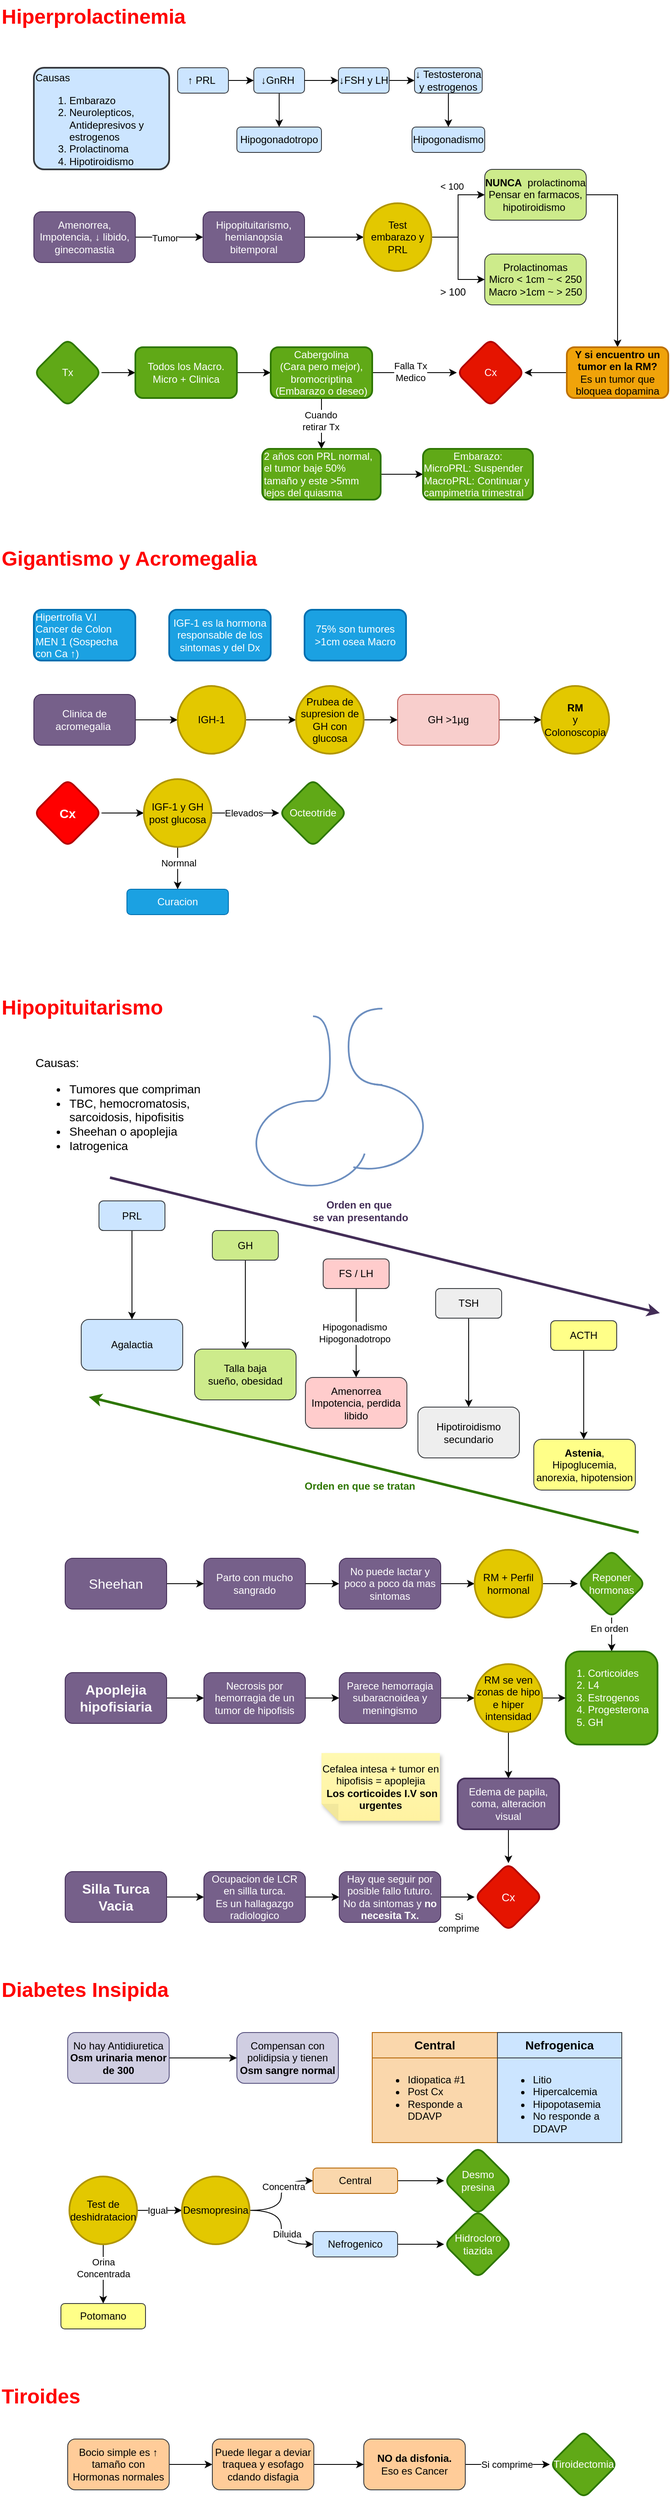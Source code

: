 <mxfile version="21.6.6" type="github">
  <diagram name="Page-1" id="bMWYh2EHfCeD_MVpmSU7">
    <mxGraphModel dx="661" dy="754" grid="1" gridSize="10" guides="1" tooltips="1" connect="1" arrows="1" fold="1" page="1" pageScale="1" pageWidth="850" pageHeight="1100" math="0" shadow="0">
      <root>
        <mxCell id="0" />
        <mxCell id="1" parent="0" />
        <mxCell id="ZT0bNW4Sw8YkX2uZJB2J-1" value="Hiperprolactinemia" style="text;strokeColor=none;fillColor=none;html=1;fontSize=24;fontStyle=1;verticalAlign=middle;align=left;fontColor=#FF0000;" parent="1" vertex="1">
          <mxGeometry x="40" y="40" width="180" height="40" as="geometry" />
        </mxCell>
        <mxCell id="ZT0bNW4Sw8YkX2uZJB2J-2" value="&lt;br&gt;Causas&lt;br&gt;&lt;ol style=&quot;line-height: 120%;&quot;&gt;&lt;li&gt;Embarazo&lt;/li&gt;&lt;li&gt;Neurolepticos, Antidepresivos y estrogenos&lt;/li&gt;&lt;li&gt;Prolactinoma&lt;/li&gt;&lt;li&gt;Hipotiroidismo&lt;/li&gt;&lt;/ol&gt;" style="rounded=1;whiteSpace=wrap;html=1;arcSize=10;align=left;verticalAlign=middle;fillColor=#cce5ff;strokeColor=#36393d;strokeWidth=2;" parent="1" vertex="1">
          <mxGeometry x="80" y="120" width="160" height="120" as="geometry" />
        </mxCell>
        <mxCell id="ZT0bNW4Sw8YkX2uZJB2J-5" value="" style="edgeStyle=orthogonalEdgeStyle;rounded=0;orthogonalLoop=1;jettySize=auto;html=1;" parent="1" source="ZT0bNW4Sw8YkX2uZJB2J-3" target="ZT0bNW4Sw8YkX2uZJB2J-4" edge="1">
          <mxGeometry relative="1" as="geometry" />
        </mxCell>
        <mxCell id="ZT0bNW4Sw8YkX2uZJB2J-3" value="↑ PRL&amp;nbsp;" style="rounded=1;whiteSpace=wrap;html=1;fillColor=#cce5ff;strokeColor=#36393d;" parent="1" vertex="1">
          <mxGeometry x="250" y="120" width="60" height="30" as="geometry" />
        </mxCell>
        <mxCell id="ZT0bNW4Sw8YkX2uZJB2J-7" value="" style="edgeStyle=orthogonalEdgeStyle;rounded=0;orthogonalLoop=1;jettySize=auto;html=1;" parent="1" source="ZT0bNW4Sw8YkX2uZJB2J-15" target="ZT0bNW4Sw8YkX2uZJB2J-6" edge="1">
          <mxGeometry relative="1" as="geometry" />
        </mxCell>
        <mxCell id="ZT0bNW4Sw8YkX2uZJB2J-13" value="" style="edgeStyle=orthogonalEdgeStyle;rounded=0;orthogonalLoop=1;jettySize=auto;html=1;" parent="1" source="ZT0bNW4Sw8YkX2uZJB2J-4" target="ZT0bNW4Sw8YkX2uZJB2J-11" edge="1">
          <mxGeometry relative="1" as="geometry" />
        </mxCell>
        <mxCell id="ZT0bNW4Sw8YkX2uZJB2J-4" value="↓GnRH&amp;nbsp;" style="rounded=1;whiteSpace=wrap;html=1;fillColor=#cce5ff;strokeColor=#36393d;" parent="1" vertex="1">
          <mxGeometry x="340" y="120" width="60" height="30" as="geometry" />
        </mxCell>
        <mxCell id="ZT0bNW4Sw8YkX2uZJB2J-9" value="" style="edgeStyle=orthogonalEdgeStyle;rounded=0;orthogonalLoop=1;jettySize=auto;html=1;" parent="1" source="ZT0bNW4Sw8YkX2uZJB2J-6" target="ZT0bNW4Sw8YkX2uZJB2J-8" edge="1">
          <mxGeometry relative="1" as="geometry" />
        </mxCell>
        <mxCell id="ZT0bNW4Sw8YkX2uZJB2J-6" value="↓ Testosterona y estrogenos" style="rounded=1;whiteSpace=wrap;html=1;fillColor=#cce5ff;strokeColor=#36393d;" parent="1" vertex="1">
          <mxGeometry x="530" y="120" width="80" height="30" as="geometry" />
        </mxCell>
        <mxCell id="ZT0bNW4Sw8YkX2uZJB2J-8" value="Hipogonadismo" style="rounded=1;whiteSpace=wrap;html=1;fillColor=#cce5ff;strokeColor=#36393d;" parent="1" vertex="1">
          <mxGeometry x="527" y="190" width="86" height="30" as="geometry" />
        </mxCell>
        <mxCell id="ZT0bNW4Sw8YkX2uZJB2J-11" value="Hipogonadotropo" style="rounded=1;whiteSpace=wrap;html=1;fillColor=#cce5ff;strokeColor=#36393d;" parent="1" vertex="1">
          <mxGeometry x="320" y="190" width="100" height="30" as="geometry" />
        </mxCell>
        <mxCell id="ZT0bNW4Sw8YkX2uZJB2J-14" value="" style="edgeStyle=orthogonalEdgeStyle;rounded=0;orthogonalLoop=1;jettySize=auto;html=1;" parent="1" source="ZT0bNW4Sw8YkX2uZJB2J-4" target="ZT0bNW4Sw8YkX2uZJB2J-15" edge="1">
          <mxGeometry relative="1" as="geometry">
            <mxPoint x="400" y="135" as="sourcePoint" />
            <mxPoint x="523" y="135" as="targetPoint" />
          </mxGeometry>
        </mxCell>
        <mxCell id="ZT0bNW4Sw8YkX2uZJB2J-15" value="↓FSH y LH" style="rounded=1;whiteSpace=wrap;html=1;fillColor=#cce5ff;strokeColor=#36393d;" parent="1" vertex="1">
          <mxGeometry x="440" y="120" width="60" height="30" as="geometry" />
        </mxCell>
        <mxCell id="ZT0bNW4Sw8YkX2uZJB2J-22" value="" style="edgeStyle=orthogonalEdgeStyle;rounded=0;orthogonalLoop=1;jettySize=auto;html=1;" parent="1" source="ZT0bNW4Sw8YkX2uZJB2J-20" target="ZT0bNW4Sw8YkX2uZJB2J-21" edge="1">
          <mxGeometry relative="1" as="geometry" />
        </mxCell>
        <mxCell id="ZT0bNW4Sw8YkX2uZJB2J-23" value="Tumor" style="edgeLabel;html=1;align=center;verticalAlign=middle;resizable=0;points=[];" parent="ZT0bNW4Sw8YkX2uZJB2J-22" vertex="1" connectable="0">
          <mxGeometry x="-0.125" y="-1" relative="1" as="geometry">
            <mxPoint as="offset" />
          </mxGeometry>
        </mxCell>
        <mxCell id="ZT0bNW4Sw8YkX2uZJB2J-20" value="Amenorrea, Impotencia, ↓ libido, ginecomastia" style="rounded=1;whiteSpace=wrap;html=1;fillColor=#76608a;fontColor=#ffffff;strokeColor=#432D57;" parent="1" vertex="1">
          <mxGeometry x="80" y="290" width="120" height="60" as="geometry" />
        </mxCell>
        <mxCell id="ZT0bNW4Sw8YkX2uZJB2J-25" value="" style="edgeStyle=orthogonalEdgeStyle;rounded=0;orthogonalLoop=1;jettySize=auto;html=1;" parent="1" source="ZT0bNW4Sw8YkX2uZJB2J-21" target="ZT0bNW4Sw8YkX2uZJB2J-24" edge="1">
          <mxGeometry relative="1" as="geometry" />
        </mxCell>
        <mxCell id="ZT0bNW4Sw8YkX2uZJB2J-21" value="Hipopituitarismo, hemianopsia bitemporal" style="whiteSpace=wrap;html=1;rounded=1;fillColor=#76608a;fontColor=#ffffff;strokeColor=#432D57;" parent="1" vertex="1">
          <mxGeometry x="280" y="290" width="120" height="60" as="geometry" />
        </mxCell>
        <mxCell id="ZT0bNW4Sw8YkX2uZJB2J-27" value="" style="edgeStyle=orthogonalEdgeStyle;rounded=0;orthogonalLoop=1;jettySize=auto;html=1;" parent="1" source="ZT0bNW4Sw8YkX2uZJB2J-24" target="ZT0bNW4Sw8YkX2uZJB2J-26" edge="1">
          <mxGeometry relative="1" as="geometry" />
        </mxCell>
        <mxCell id="ZT0bNW4Sw8YkX2uZJB2J-30" value="&amp;lt; 100" style="edgeLabel;html=1;align=center;verticalAlign=middle;resizable=0;points=[];" parent="ZT0bNW4Sw8YkX2uZJB2J-27" vertex="1" connectable="0">
          <mxGeometry x="0.442" y="10" relative="1" as="geometry">
            <mxPoint x="-8" as="offset" />
          </mxGeometry>
        </mxCell>
        <mxCell id="ZT0bNW4Sw8YkX2uZJB2J-29" value="" style="edgeStyle=orthogonalEdgeStyle;rounded=0;orthogonalLoop=1;jettySize=auto;html=1;" parent="1" source="ZT0bNW4Sw8YkX2uZJB2J-24" target="ZT0bNW4Sw8YkX2uZJB2J-28" edge="1">
          <mxGeometry relative="1" as="geometry" />
        </mxCell>
        <mxCell id="ZT0bNW4Sw8YkX2uZJB2J-24" value="Test embarazo y PRL" style="ellipse;whiteSpace=wrap;html=1;rounded=1;fillColor=#e3c800;fontColor=#000000;strokeColor=#B09500;strokeWidth=2;" parent="1" vertex="1">
          <mxGeometry x="470" y="280" width="80" height="80" as="geometry" />
        </mxCell>
        <mxCell id="bzbSga2sPSERFjx-gCcn-8" value="" style="edgeStyle=orthogonalEdgeStyle;rounded=0;orthogonalLoop=1;jettySize=auto;html=1;" parent="1" source="ZT0bNW4Sw8YkX2uZJB2J-26" target="bzbSga2sPSERFjx-gCcn-7" edge="1">
          <mxGeometry relative="1" as="geometry">
            <Array as="points">
              <mxPoint x="770" y="270" />
            </Array>
          </mxGeometry>
        </mxCell>
        <mxCell id="ZT0bNW4Sw8YkX2uZJB2J-26" value="&lt;b&gt;NUNCA&amp;nbsp; &lt;/b&gt;prolactinoma&lt;br&gt;Pensar en farmacos, hipotiroidismo&amp;nbsp;" style="whiteSpace=wrap;html=1;rounded=1;fillColor=#cdeb8b;strokeColor=#36393d;spacing=1;" parent="1" vertex="1">
          <mxGeometry x="613" y="240" width="120" height="60" as="geometry" />
        </mxCell>
        <mxCell id="ZT0bNW4Sw8YkX2uZJB2J-28" value="Prolactinomas&lt;br&gt;Micro &amp;lt; 1cm ~ &amp;lt; 250&lt;br&gt;Macro &amp;gt;1cm ~ &amp;gt; 250" style="whiteSpace=wrap;html=1;rounded=1;fillColor=#cdeb8b;strokeColor=#36393d;" parent="1" vertex="1">
          <mxGeometry x="613" y="340" width="120" height="60" as="geometry" />
        </mxCell>
        <mxCell id="ZT0bNW4Sw8YkX2uZJB2J-31" value="&amp;gt; 100" style="text;html=1;align=center;verticalAlign=middle;resizable=0;points=[];autosize=1;strokeColor=none;fillColor=none;" parent="1" vertex="1">
          <mxGeometry x="550" y="370" width="50" height="30" as="geometry" />
        </mxCell>
        <mxCell id="ZT0bNW4Sw8YkX2uZJB2J-35" value="" style="edgeStyle=orthogonalEdgeStyle;rounded=0;orthogonalLoop=1;jettySize=auto;html=1;" parent="1" source="ZT0bNW4Sw8YkX2uZJB2J-32" target="ZT0bNW4Sw8YkX2uZJB2J-34" edge="1">
          <mxGeometry relative="1" as="geometry" />
        </mxCell>
        <mxCell id="ZT0bNW4Sw8YkX2uZJB2J-32" value="Tx" style="rhombus;whiteSpace=wrap;html=1;rounded=1;direction=south;fillColor=#60a917;fontColor=#ffffff;strokeColor=#2D7600;strokeWidth=2;" parent="1" vertex="1">
          <mxGeometry x="80" y="440" width="80" height="80" as="geometry" />
        </mxCell>
        <mxCell id="ZT0bNW4Sw8YkX2uZJB2J-37" value="" style="edgeStyle=orthogonalEdgeStyle;rounded=0;orthogonalLoop=1;jettySize=auto;html=1;" parent="1" source="ZT0bNW4Sw8YkX2uZJB2J-34" target="ZT0bNW4Sw8YkX2uZJB2J-36" edge="1">
          <mxGeometry relative="1" as="geometry" />
        </mxCell>
        <mxCell id="ZT0bNW4Sw8YkX2uZJB2J-34" value="Todos los Macro.&lt;br&gt;Micro + Clinica" style="whiteSpace=wrap;html=1;rounded=1;fillColor=#60a917;fontColor=#ffffff;strokeColor=#2D7600;strokeWidth=2;" parent="1" vertex="1">
          <mxGeometry x="200" y="450" width="120" height="60" as="geometry" />
        </mxCell>
        <mxCell id="ZT0bNW4Sw8YkX2uZJB2J-39" value="" style="edgeStyle=orthogonalEdgeStyle;rounded=0;orthogonalLoop=1;jettySize=auto;html=1;" parent="1" source="ZT0bNW4Sw8YkX2uZJB2J-36" target="ZT0bNW4Sw8YkX2uZJB2J-38" edge="1">
          <mxGeometry relative="1" as="geometry" />
        </mxCell>
        <mxCell id="ZT0bNW4Sw8YkX2uZJB2J-40" value="Falla Tx&lt;br&gt;Medico" style="edgeLabel;html=1;align=center;verticalAlign=middle;resizable=0;points=[];" parent="ZT0bNW4Sw8YkX2uZJB2J-39" vertex="1" connectable="0">
          <mxGeometry x="-0.1" y="1" relative="1" as="geometry">
            <mxPoint as="offset" />
          </mxGeometry>
        </mxCell>
        <mxCell id="bzbSga2sPSERFjx-gCcn-2" value="" style="edgeStyle=orthogonalEdgeStyle;rounded=0;orthogonalLoop=1;jettySize=auto;html=1;" parent="1" source="ZT0bNW4Sw8YkX2uZJB2J-36" target="bzbSga2sPSERFjx-gCcn-1" edge="1">
          <mxGeometry relative="1" as="geometry" />
        </mxCell>
        <mxCell id="bzbSga2sPSERFjx-gCcn-3" value="Cuando &lt;br&gt;retirar Tx" style="edgeLabel;html=1;align=center;verticalAlign=middle;resizable=0;points=[];" parent="bzbSga2sPSERFjx-gCcn-2" vertex="1" connectable="0">
          <mxGeometry x="-0.12" y="-1" relative="1" as="geometry">
            <mxPoint as="offset" />
          </mxGeometry>
        </mxCell>
        <mxCell id="ZT0bNW4Sw8YkX2uZJB2J-36" value="Cabergolina &lt;br&gt;(Cara pero mejor), bromocriptina &lt;br&gt;(Embarazo o deseo)" style="whiteSpace=wrap;html=1;rounded=1;fillColor=#60a917;fontColor=#ffffff;strokeColor=#2D7600;strokeWidth=2;" parent="1" vertex="1">
          <mxGeometry x="360" y="450" width="120" height="60" as="geometry" />
        </mxCell>
        <mxCell id="ZT0bNW4Sw8YkX2uZJB2J-38" value="Cx" style="rhombus;whiteSpace=wrap;html=1;rounded=1;fillColor=#e51400;fontColor=#ffffff;strokeColor=#B20000;strokeWidth=2;" parent="1" vertex="1">
          <mxGeometry x="580" y="440" width="80" height="80" as="geometry" />
        </mxCell>
        <mxCell id="bzbSga2sPSERFjx-gCcn-6" value="" style="edgeStyle=orthogonalEdgeStyle;rounded=0;orthogonalLoop=1;jettySize=auto;html=1;" parent="1" source="bzbSga2sPSERFjx-gCcn-1" target="bzbSga2sPSERFjx-gCcn-4" edge="1">
          <mxGeometry relative="1" as="geometry" />
        </mxCell>
        <mxCell id="bzbSga2sPSERFjx-gCcn-1" value="2 años con PRL normal, el tumor baje 50% tamaño y este &amp;gt;5mm lejos del quiasma" style="whiteSpace=wrap;html=1;rounded=1;fillColor=#60a917;fontColor=#ffffff;strokeColor=#2D7600;strokeWidth=2;align=left;" parent="1" vertex="1">
          <mxGeometry x="350" y="570" width="140" height="60" as="geometry" />
        </mxCell>
        <mxCell id="bzbSga2sPSERFjx-gCcn-4" value="Embarazo:&lt;br&gt;&lt;div style=&quot;text-align: left;&quot;&gt;&lt;span style=&quot;background-color: initial;&quot;&gt;MicroPRL: Suspender&lt;/span&gt;&lt;/div&gt;&lt;div style=&quot;text-align: left;&quot;&gt;&lt;span style=&quot;background-color: initial;&quot;&gt;MacroPRL: Continuar y campimetria trimestral&lt;/span&gt;&lt;/div&gt;" style="whiteSpace=wrap;html=1;fillColor=#60a917;strokeColor=#2D7600;fontColor=#ffffff;rounded=1;strokeWidth=2;" parent="1" vertex="1">
          <mxGeometry x="540" y="570" width="130" height="60" as="geometry" />
        </mxCell>
        <mxCell id="bzbSga2sPSERFjx-gCcn-9" value="" style="edgeStyle=orthogonalEdgeStyle;rounded=0;orthogonalLoop=1;jettySize=auto;html=1;" parent="1" source="bzbSga2sPSERFjx-gCcn-7" target="ZT0bNW4Sw8YkX2uZJB2J-38" edge="1">
          <mxGeometry relative="1" as="geometry" />
        </mxCell>
        <mxCell id="bzbSga2sPSERFjx-gCcn-7" value="&lt;b&gt;Y si encuentro un tumor en la RM?&lt;/b&gt;&lt;br&gt;Es un tumor que bloquea dopamina" style="whiteSpace=wrap;html=1;fillColor=#f0a30a;strokeColor=#BD7000;rounded=1;fontColor=#000000;strokeWidth=2;" parent="1" vertex="1">
          <mxGeometry x="710" y="450" width="120" height="60" as="geometry" />
        </mxCell>
        <mxCell id="bzbSga2sPSERFjx-gCcn-10" value="Gigantismo y Acromegalia" style="text;strokeColor=none;fillColor=none;html=1;fontSize=24;fontStyle=1;verticalAlign=middle;align=left;fontColor=#FF0000;" parent="1" vertex="1">
          <mxGeometry x="40" y="680" width="180" height="40" as="geometry" />
        </mxCell>
        <mxCell id="bzbSga2sPSERFjx-gCcn-12" value="Hipertrofia V.I&lt;br&gt;Cancer de Colon&lt;br&gt;MEN 1 (Sospecha con Ca ↑)" style="rounded=1;whiteSpace=wrap;html=1;align=left;fillColor=#1ba1e2;fontColor=#ffffff;strokeColor=#006EAF;strokeWidth=2;" parent="1" vertex="1">
          <mxGeometry x="80" y="760" width="120" height="60" as="geometry" />
        </mxCell>
        <mxCell id="bzbSga2sPSERFjx-gCcn-13" value="IGF-1 es la hormona responsable de los sintomas y del Dx" style="rounded=1;whiteSpace=wrap;html=1;fillColor=#1ba1e2;fontColor=#ffffff;strokeColor=#006EAF;strokeWidth=2;" parent="1" vertex="1">
          <mxGeometry x="240" y="760" width="120" height="60" as="geometry" />
        </mxCell>
        <mxCell id="bzbSga2sPSERFjx-gCcn-16" value="" style="edgeStyle=orthogonalEdgeStyle;rounded=0;orthogonalLoop=1;jettySize=auto;html=1;" parent="1" source="bzbSga2sPSERFjx-gCcn-14" target="bzbSga2sPSERFjx-gCcn-15" edge="1">
          <mxGeometry relative="1" as="geometry" />
        </mxCell>
        <mxCell id="bzbSga2sPSERFjx-gCcn-14" value="Clinica de acromegalia&amp;nbsp;" style="rounded=1;whiteSpace=wrap;html=1;fillColor=#76608a;fontColor=#ffffff;strokeColor=#432D57;" parent="1" vertex="1">
          <mxGeometry x="80" y="860" width="120" height="60" as="geometry" />
        </mxCell>
        <mxCell id="bzbSga2sPSERFjx-gCcn-20" value="" style="edgeStyle=orthogonalEdgeStyle;rounded=0;orthogonalLoop=1;jettySize=auto;html=1;" parent="1" source="bzbSga2sPSERFjx-gCcn-15" target="bzbSga2sPSERFjx-gCcn-19" edge="1">
          <mxGeometry relative="1" as="geometry" />
        </mxCell>
        <mxCell id="bzbSga2sPSERFjx-gCcn-15" value="IGH-1" style="ellipse;whiteSpace=wrap;html=1;rounded=1;fillColor=#e3c800;fontColor=#000000;strokeColor=#B09500;strokeWidth=2;" parent="1" vertex="1">
          <mxGeometry x="250" y="850" width="80" height="80" as="geometry" />
        </mxCell>
        <mxCell id="bzbSga2sPSERFjx-gCcn-22" value="" style="edgeStyle=orthogonalEdgeStyle;rounded=0;orthogonalLoop=1;jettySize=auto;html=1;" parent="1" source="bzbSga2sPSERFjx-gCcn-19" target="bzbSga2sPSERFjx-gCcn-21" edge="1">
          <mxGeometry relative="1" as="geometry" />
        </mxCell>
        <mxCell id="bzbSga2sPSERFjx-gCcn-19" value="Prubea de supresion de GH con glucosa" style="ellipse;whiteSpace=wrap;html=1;rounded=1;fillColor=#e3c800;fontColor=#000000;strokeColor=#B09500;strokeWidth=2;" parent="1" vertex="1">
          <mxGeometry x="390" y="850" width="80" height="80" as="geometry" />
        </mxCell>
        <mxCell id="bzbSga2sPSERFjx-gCcn-24" value="" style="edgeStyle=orthogonalEdgeStyle;rounded=0;orthogonalLoop=1;jettySize=auto;html=1;" parent="1" source="bzbSga2sPSERFjx-gCcn-21" target="bzbSga2sPSERFjx-gCcn-23" edge="1">
          <mxGeometry relative="1" as="geometry" />
        </mxCell>
        <mxCell id="bzbSga2sPSERFjx-gCcn-21" value="GH &amp;gt;1µg" style="whiteSpace=wrap;html=1;rounded=1;fillColor=#f8cecc;strokeColor=#b85450;" parent="1" vertex="1">
          <mxGeometry x="510" y="860" width="120" height="60" as="geometry" />
        </mxCell>
        <mxCell id="bzbSga2sPSERFjx-gCcn-23" value="&lt;b&gt;RM&lt;br&gt;&lt;/b&gt;y Colonoscopia" style="ellipse;whiteSpace=wrap;html=1;rounded=1;fillColor=#e3c800;fontColor=#000000;strokeColor=#B09500;strokeWidth=2;" parent="1" vertex="1">
          <mxGeometry x="680" y="850" width="80" height="80" as="geometry" />
        </mxCell>
        <mxCell id="bzbSga2sPSERFjx-gCcn-25" value="75% son tumores &amp;gt;1cm osea Macro" style="rounded=1;whiteSpace=wrap;html=1;fillColor=#1ba1e2;fontColor=#ffffff;strokeColor=#006EAF;strokeWidth=2;" parent="1" vertex="1">
          <mxGeometry x="400" y="760" width="120" height="60" as="geometry" />
        </mxCell>
        <mxCell id="bzbSga2sPSERFjx-gCcn-32" value="" style="edgeStyle=orthogonalEdgeStyle;rounded=0;orthogonalLoop=1;jettySize=auto;html=1;" parent="1" source="bzbSga2sPSERFjx-gCcn-26" target="bzbSga2sPSERFjx-gCcn-30" edge="1">
          <mxGeometry relative="1" as="geometry" />
        </mxCell>
        <mxCell id="bzbSga2sPSERFjx-gCcn-26" value="Cx" style="rhombus;whiteSpace=wrap;html=1;rounded=1;fillColor=#FF0000;fontColor=#ffffff;strokeColor=#B20000;strokeWidth=2;fontStyle=1;fontSize=15;" parent="1" vertex="1">
          <mxGeometry x="80" y="960" width="80" height="80" as="geometry" />
        </mxCell>
        <mxCell id="bzbSga2sPSERFjx-gCcn-34" value="" style="edgeStyle=orthogonalEdgeStyle;rounded=0;orthogonalLoop=1;jettySize=auto;html=1;" parent="1" source="bzbSga2sPSERFjx-gCcn-30" target="bzbSga2sPSERFjx-gCcn-33" edge="1">
          <mxGeometry relative="1" as="geometry" />
        </mxCell>
        <mxCell id="bzbSga2sPSERFjx-gCcn-35" value="Normnal" style="edgeLabel;html=1;align=center;verticalAlign=middle;resizable=0;points=[];" parent="bzbSga2sPSERFjx-gCcn-34" vertex="1" connectable="0">
          <mxGeometry x="-0.251" y="1" relative="1" as="geometry">
            <mxPoint as="offset" />
          </mxGeometry>
        </mxCell>
        <mxCell id="bzbSga2sPSERFjx-gCcn-37" value="" style="edgeStyle=orthogonalEdgeStyle;rounded=0;orthogonalLoop=1;jettySize=auto;html=1;" parent="1" source="bzbSga2sPSERFjx-gCcn-30" target="bzbSga2sPSERFjx-gCcn-36" edge="1">
          <mxGeometry relative="1" as="geometry" />
        </mxCell>
        <mxCell id="bzbSga2sPSERFjx-gCcn-39" value="Elevados" style="edgeLabel;html=1;align=center;verticalAlign=middle;resizable=0;points=[];" parent="bzbSga2sPSERFjx-gCcn-37" vertex="1" connectable="0">
          <mxGeometry x="-0.046" relative="1" as="geometry">
            <mxPoint as="offset" />
          </mxGeometry>
        </mxCell>
        <mxCell id="bzbSga2sPSERFjx-gCcn-30" value="IGF-1 y GH post glucosa" style="ellipse;whiteSpace=wrap;html=1;rounded=1;fillColor=#e3c800;fontColor=#000000;strokeColor=#B09500;strokeWidth=2;" parent="1" vertex="1">
          <mxGeometry x="210" y="960" width="80" height="80" as="geometry" />
        </mxCell>
        <mxCell id="bzbSga2sPSERFjx-gCcn-33" value="Curacion" style="whiteSpace=wrap;html=1;rounded=1;fillColor=#1ba1e2;fontColor=#ffffff;strokeColor=#006EAF;" parent="1" vertex="1">
          <mxGeometry x="190" y="1090" width="120" height="30" as="geometry" />
        </mxCell>
        <mxCell id="bzbSga2sPSERFjx-gCcn-36" value="Octeotride" style="rhombus;whiteSpace=wrap;html=1;rounded=1;fillColor=#60a917;fontColor=#ffffff;strokeColor=#2D7600;strokeWidth=2;" parent="1" vertex="1">
          <mxGeometry x="370" y="960" width="80" height="80" as="geometry" />
        </mxCell>
        <mxCell id="bzbSga2sPSERFjx-gCcn-40" value="Hipopituitarismo" style="text;strokeColor=none;fillColor=none;html=1;fontSize=24;fontStyle=1;verticalAlign=middle;align=left;fontColor=#FF0000;" parent="1" vertex="1">
          <mxGeometry x="40" y="1210" width="180" height="40" as="geometry" />
        </mxCell>
        <mxCell id="bzbSga2sPSERFjx-gCcn-42" value="Causas:&lt;br style=&quot;font-size: 14px;&quot;&gt;&lt;ul style=&quot;font-size: 14px;&quot;&gt;&lt;li style=&quot;font-size: 14px;&quot;&gt;Tumores que compriman&lt;/li&gt;&lt;li style=&quot;font-size: 14px;&quot;&gt;TBC, hemocromatosis, sarcoidosis, hipofisitis&lt;/li&gt;&lt;li style=&quot;font-size: 14px;&quot;&gt;Sheehan o apoplejia&lt;/li&gt;&lt;li style=&quot;font-size: 14px;&quot;&gt;Iatrogenica&lt;/li&gt;&lt;/ul&gt;" style="rounded=0;whiteSpace=wrap;html=1;align=left;verticalAlign=top;strokeColor=none;fontSize=14;" parent="1" vertex="1">
          <mxGeometry x="80" y="1280" width="200" height="120" as="geometry" />
        </mxCell>
        <mxCell id="bzbSga2sPSERFjx-gCcn-44" value="" style="verticalLabelPosition=bottom;verticalAlign=top;html=1;shape=mxgraph.basic.arc;startAngle=0.539;endAngle=0.257;direction=north;strokeWidth=2;fillColor=#dae8fc;strokeColor=#6c8ebf;perimeterSpacing=0;" parent="1" vertex="1">
          <mxGeometry x="343" y="1340" width="130" height="100" as="geometry" />
        </mxCell>
        <mxCell id="bzbSga2sPSERFjx-gCcn-45" value="" style="verticalLabelPosition=bottom;verticalAlign=top;html=1;shape=mxgraph.basic.arc;startAngle=0.267;endAngle=0.793;direction=north;strokeWidth=2;fillColor=#dae8fc;strokeColor=#6c8ebf;" parent="1" vertex="1">
          <mxGeometry x="410" y="1320" width="130" height="100" as="geometry" />
        </mxCell>
        <mxCell id="bzbSga2sPSERFjx-gCcn-46" value="" style="shape=requiredInterface;html=1;verticalLabelPosition=bottom;sketch=0;strokeWidth=2;fillColor=#dae8fc;strokeColor=#6c8ebf;" parent="1" vertex="1">
          <mxGeometry x="410" y="1240" width="20" height="100" as="geometry" />
        </mxCell>
        <mxCell id="bzbSga2sPSERFjx-gCcn-47" value="" style="shape=requiredInterface;html=1;verticalLabelPosition=bottom;sketch=0;direction=west;strokeWidth=2;fillColor=#dae8fc;strokeColor=#6c8ebf;" parent="1" vertex="1">
          <mxGeometry x="452" y="1231" width="40" height="90" as="geometry" />
        </mxCell>
        <mxCell id="bzbSga2sPSERFjx-gCcn-50" value="" style="edgeStyle=orthogonalEdgeStyle;rounded=0;orthogonalLoop=1;jettySize=auto;html=1;" parent="1" source="bzbSga2sPSERFjx-gCcn-48" target="bzbSga2sPSERFjx-gCcn-49" edge="1">
          <mxGeometry relative="1" as="geometry" />
        </mxCell>
        <mxCell id="bzbSga2sPSERFjx-gCcn-48" value="PRL" style="rounded=1;whiteSpace=wrap;html=1;fillColor=#cce5ff;strokeColor=#36393d;" parent="1" vertex="1">
          <mxGeometry x="157" y="1458" width="78" height="35" as="geometry" />
        </mxCell>
        <mxCell id="bzbSga2sPSERFjx-gCcn-49" value="Agalactia" style="whiteSpace=wrap;html=1;rounded=1;fillColor=#cce5ff;strokeColor=#36393d;" parent="1" vertex="1">
          <mxGeometry x="136" y="1598" width="120" height="60" as="geometry" />
        </mxCell>
        <mxCell id="bzbSga2sPSERFjx-gCcn-53" value="" style="edgeStyle=orthogonalEdgeStyle;rounded=0;orthogonalLoop=1;jettySize=auto;html=1;" parent="1" source="bzbSga2sPSERFjx-gCcn-51" target="bzbSga2sPSERFjx-gCcn-52" edge="1">
          <mxGeometry relative="1" as="geometry" />
        </mxCell>
        <mxCell id="bzbSga2sPSERFjx-gCcn-51" value="GH" style="rounded=1;whiteSpace=wrap;html=1;fillColor=#cdeb8b;strokeColor=#36393d;" parent="1" vertex="1">
          <mxGeometry x="291" y="1493" width="78" height="35" as="geometry" />
        </mxCell>
        <mxCell id="bzbSga2sPSERFjx-gCcn-52" value="Talla baja&lt;br&gt;sueño, obesidad" style="whiteSpace=wrap;html=1;rounded=1;fillColor=#cdeb8b;strokeColor=#36393d;" parent="1" vertex="1">
          <mxGeometry x="270" y="1633" width="120" height="60" as="geometry" />
        </mxCell>
        <mxCell id="bzbSga2sPSERFjx-gCcn-56" value="" style="edgeStyle=orthogonalEdgeStyle;rounded=0;orthogonalLoop=1;jettySize=auto;html=1;" parent="1" source="bzbSga2sPSERFjx-gCcn-54" target="bzbSga2sPSERFjx-gCcn-55" edge="1">
          <mxGeometry relative="1" as="geometry" />
        </mxCell>
        <mxCell id="bzbSga2sPSERFjx-gCcn-58" value="Hipogonadismo&lt;br&gt;Hipogonadotropo" style="edgeLabel;html=1;align=center;verticalAlign=middle;resizable=0;points=[];" parent="bzbSga2sPSERFjx-gCcn-56" vertex="1" connectable="0">
          <mxGeometry x="0.016" y="-2" relative="1" as="geometry">
            <mxPoint y="-1" as="offset" />
          </mxGeometry>
        </mxCell>
        <mxCell id="bzbSga2sPSERFjx-gCcn-54" value="FS / LH" style="rounded=1;whiteSpace=wrap;html=1;fillColor=#ffcccc;strokeColor=#36393d;" parent="1" vertex="1">
          <mxGeometry x="422" y="1526.5" width="78" height="35" as="geometry" />
        </mxCell>
        <mxCell id="bzbSga2sPSERFjx-gCcn-55" value="Amenorrea&lt;br&gt;Impotencia, perdida libido" style="whiteSpace=wrap;html=1;rounded=1;fillColor=#ffcccc;strokeColor=#36393d;" parent="1" vertex="1">
          <mxGeometry x="401" y="1666.5" width="120" height="60" as="geometry" />
        </mxCell>
        <mxCell id="bzbSga2sPSERFjx-gCcn-60" value="" style="edgeStyle=orthogonalEdgeStyle;rounded=0;orthogonalLoop=1;jettySize=auto;html=1;" parent="1" source="bzbSga2sPSERFjx-gCcn-57" target="bzbSga2sPSERFjx-gCcn-59" edge="1">
          <mxGeometry relative="1" as="geometry" />
        </mxCell>
        <mxCell id="bzbSga2sPSERFjx-gCcn-57" value="TSH" style="rounded=1;whiteSpace=wrap;html=1;fillColor=#eeeeee;strokeColor=#36393d;" parent="1" vertex="1">
          <mxGeometry x="555" y="1561.5" width="78" height="35" as="geometry" />
        </mxCell>
        <mxCell id="bzbSga2sPSERFjx-gCcn-59" value="Hipotiroidismo secundario" style="whiteSpace=wrap;html=1;rounded=1;fillColor=#eeeeee;strokeColor=#36393d;" parent="1" vertex="1">
          <mxGeometry x="534" y="1701.5" width="120" height="60" as="geometry" />
        </mxCell>
        <mxCell id="bzbSga2sPSERFjx-gCcn-63" value="" style="edgeStyle=orthogonalEdgeStyle;rounded=0;orthogonalLoop=1;jettySize=auto;html=1;" parent="1" source="bzbSga2sPSERFjx-gCcn-61" edge="1">
          <mxGeometry relative="1" as="geometry">
            <mxPoint x="730" y="1739.5" as="targetPoint" />
          </mxGeometry>
        </mxCell>
        <mxCell id="bzbSga2sPSERFjx-gCcn-61" value="ACTH" style="rounded=1;whiteSpace=wrap;html=1;fillColor=#ffff88;strokeColor=#36393d;" parent="1" vertex="1">
          <mxGeometry x="691" y="1599.5" width="78" height="35" as="geometry" />
        </mxCell>
        <mxCell id="bzbSga2sPSERFjx-gCcn-62" value="&lt;b&gt;Astenia&lt;/b&gt;, Hipoglucemia, anorexia, hipotension" style="whiteSpace=wrap;html=1;rounded=1;fillColor=#ffff88;strokeColor=#36393d;" parent="1" vertex="1">
          <mxGeometry x="671" y="1739.5" width="120" height="60" as="geometry" />
        </mxCell>
        <mxCell id="bzbSga2sPSERFjx-gCcn-66" value="" style="edgeStyle=orthogonalEdgeStyle;rounded=0;orthogonalLoop=1;jettySize=auto;html=1;" parent="1" source="bzbSga2sPSERFjx-gCcn-64" target="bzbSga2sPSERFjx-gCcn-65" edge="1">
          <mxGeometry relative="1" as="geometry" />
        </mxCell>
        <mxCell id="bzbSga2sPSERFjx-gCcn-64" value="Sheehan" style="rounded=1;whiteSpace=wrap;html=1;fontSize=16;fillColor=#76608a;fontColor=#ffffff;strokeColor=#432D57;" parent="1" vertex="1">
          <mxGeometry x="117" y="1880" width="120" height="60" as="geometry" />
        </mxCell>
        <mxCell id="bzbSga2sPSERFjx-gCcn-68" value="" style="edgeStyle=orthogonalEdgeStyle;rounded=0;orthogonalLoop=1;jettySize=auto;html=1;" parent="1" source="bzbSga2sPSERFjx-gCcn-65" target="bzbSga2sPSERFjx-gCcn-67" edge="1">
          <mxGeometry relative="1" as="geometry" />
        </mxCell>
        <mxCell id="bzbSga2sPSERFjx-gCcn-65" value="Parto con mucho sangrado" style="whiteSpace=wrap;html=1;rounded=1;fillColor=#76608a;fontColor=#ffffff;strokeColor=#432D57;" parent="1" vertex="1">
          <mxGeometry x="281" y="1880" width="120" height="60" as="geometry" />
        </mxCell>
        <mxCell id="bzbSga2sPSERFjx-gCcn-70" value="" style="edgeStyle=orthogonalEdgeStyle;rounded=0;orthogonalLoop=1;jettySize=auto;html=1;" parent="1" source="bzbSga2sPSERFjx-gCcn-67" target="bzbSga2sPSERFjx-gCcn-69" edge="1">
          <mxGeometry relative="1" as="geometry" />
        </mxCell>
        <mxCell id="bzbSga2sPSERFjx-gCcn-67" value="No puede lactar y poco a poco da mas sintomas" style="whiteSpace=wrap;html=1;rounded=1;fillColor=#76608a;fontColor=#ffffff;strokeColor=#432D57;" parent="1" vertex="1">
          <mxGeometry x="441" y="1880" width="120" height="60" as="geometry" />
        </mxCell>
        <mxCell id="bzbSga2sPSERFjx-gCcn-72" value="" style="edgeStyle=orthogonalEdgeStyle;rounded=0;orthogonalLoop=1;jettySize=auto;html=1;" parent="1" source="bzbSga2sPSERFjx-gCcn-69" target="bzbSga2sPSERFjx-gCcn-71" edge="1">
          <mxGeometry relative="1" as="geometry" />
        </mxCell>
        <mxCell id="bzbSga2sPSERFjx-gCcn-69" value="RM + Perfil hormonal" style="ellipse;whiteSpace=wrap;html=1;rounded=1;fillColor=#e3c800;fontColor=#000000;strokeColor=#B09500;strokeWidth=2;" parent="1" vertex="1">
          <mxGeometry x="601" y="1870" width="80" height="80" as="geometry" />
        </mxCell>
        <mxCell id="bzbSga2sPSERFjx-gCcn-74" value="" style="edgeStyle=orthogonalEdgeStyle;rounded=0;orthogonalLoop=1;jettySize=auto;html=1;" parent="1" source="bzbSga2sPSERFjx-gCcn-71" target="bzbSga2sPSERFjx-gCcn-73" edge="1">
          <mxGeometry relative="1" as="geometry" />
        </mxCell>
        <mxCell id="bzbSga2sPSERFjx-gCcn-79" value="En orden" style="edgeLabel;html=1;align=center;verticalAlign=middle;resizable=0;points=[];" parent="bzbSga2sPSERFjx-gCcn-74" vertex="1" connectable="0">
          <mxGeometry x="-0.35" y="-3" relative="1" as="geometry">
            <mxPoint as="offset" />
          </mxGeometry>
        </mxCell>
        <mxCell id="bzbSga2sPSERFjx-gCcn-71" value="Reponer hormonas" style="rhombus;whiteSpace=wrap;html=1;rounded=1;fillColor=#60a917;fontColor=#ffffff;strokeColor=#2D7600;strokeWidth=2;" parent="1" vertex="1">
          <mxGeometry x="723" y="1870" width="80" height="80" as="geometry" />
        </mxCell>
        <mxCell id="bzbSga2sPSERFjx-gCcn-73" value="&lt;div style=&quot;&quot;&gt;&lt;ol&gt;&lt;li&gt;&lt;span style=&quot;background-color: initial;&quot;&gt;Corticoides&amp;nbsp;&lt;/span&gt;&lt;/li&gt;&lt;li&gt;&lt;span style=&quot;background-color: initial;&quot;&gt;L4&lt;/span&gt;&lt;/li&gt;&lt;li&gt;&lt;span style=&quot;background-color: initial;&quot;&gt;Estrogenos&amp;nbsp;&lt;/span&gt;&lt;/li&gt;&lt;li&gt;&lt;span style=&quot;background-color: initial;&quot;&gt;Progesterona&lt;/span&gt;&lt;/li&gt;&lt;li&gt;&lt;span style=&quot;background-color: initial;&quot;&gt;GH&lt;/span&gt;&lt;/li&gt;&lt;/ol&gt;&lt;/div&gt;" style="whiteSpace=wrap;html=1;rounded=1;verticalAlign=top;spacingLeft=-16;align=left;fillColor=#60a917;fontColor=#ffffff;strokeColor=#2D7600;strokeWidth=2;" parent="1" vertex="1">
          <mxGeometry x="708.75" y="1990" width="108.5" height="110" as="geometry" />
        </mxCell>
        <mxCell id="bzbSga2sPSERFjx-gCcn-75" value="" style="endArrow=classic;html=1;rounded=0;strokeWidth=3;fillColor=#76608a;strokeColor=#432D57;" parent="1" edge="1">
          <mxGeometry width="50" height="50" relative="1" as="geometry">
            <mxPoint x="170" y="1430.5" as="sourcePoint" />
            <mxPoint x="820" y="1590.5" as="targetPoint" />
          </mxGeometry>
        </mxCell>
        <mxCell id="bzbSga2sPSERFjx-gCcn-76" value="" style="endArrow=classic;html=1;rounded=0;strokeWidth=3;fillColor=#60a917;strokeColor=#2D7600;" parent="1" edge="1">
          <mxGeometry width="50" height="50" relative="1" as="geometry">
            <mxPoint x="795" y="1849.5" as="sourcePoint" />
            <mxPoint x="145" y="1689.5" as="targetPoint" />
          </mxGeometry>
        </mxCell>
        <mxCell id="bzbSga2sPSERFjx-gCcn-77" value="&lt;font color=&quot;#432d57&quot;&gt;Orden en&amp;nbsp;que&lt;br&gt;&amp;nbsp;se van presentando&lt;/font&gt;" style="text;html=1;align=center;verticalAlign=middle;resizable=0;points=[];autosize=1;strokeColor=none;fillColor=none;fontStyle=1" parent="1" vertex="1">
          <mxGeometry x="394" y="1450" width="140" height="40" as="geometry" />
        </mxCell>
        <mxCell id="bzbSga2sPSERFjx-gCcn-78" value="&lt;font color=&quot;#2d7600&quot;&gt;Orden en que se tratan&lt;/font&gt;" style="text;html=1;align=center;verticalAlign=middle;resizable=0;points=[];autosize=1;strokeColor=none;fillColor=none;fontStyle=1;fontColor=#66CC00;" parent="1" vertex="1">
          <mxGeometry x="390" y="1780" width="150" height="30" as="geometry" />
        </mxCell>
        <mxCell id="bzbSga2sPSERFjx-gCcn-88" value="" style="edgeStyle=orthogonalEdgeStyle;rounded=0;orthogonalLoop=1;jettySize=auto;html=1;" parent="1" source="bzbSga2sPSERFjx-gCcn-80" target="bzbSga2sPSERFjx-gCcn-82" edge="1">
          <mxGeometry relative="1" as="geometry" />
        </mxCell>
        <mxCell id="bzbSga2sPSERFjx-gCcn-80" value="Apoplejia hipofisiaria" style="rounded=1;whiteSpace=wrap;html=1;fontSize=16;fillColor=#76608a;fontColor=#ffffff;strokeColor=#432D57;fontStyle=1" parent="1" vertex="1">
          <mxGeometry x="117" y="2015" width="120" height="60" as="geometry" />
        </mxCell>
        <mxCell id="bzbSga2sPSERFjx-gCcn-89" value="" style="edgeStyle=orthogonalEdgeStyle;rounded=0;orthogonalLoop=1;jettySize=auto;html=1;" parent="1" source="bzbSga2sPSERFjx-gCcn-82" target="bzbSga2sPSERFjx-gCcn-84" edge="1">
          <mxGeometry relative="1" as="geometry" />
        </mxCell>
        <mxCell id="bzbSga2sPSERFjx-gCcn-82" value="Necrosis por hemorragia de un tumor de hipofisis" style="whiteSpace=wrap;html=1;fillColor=#76608a;strokeColor=#432D57;fontColor=#ffffff;rounded=1;" parent="1" vertex="1">
          <mxGeometry x="281" y="2015" width="120" height="60" as="geometry" />
        </mxCell>
        <mxCell id="bzbSga2sPSERFjx-gCcn-90" value="" style="edgeStyle=orthogonalEdgeStyle;rounded=0;orthogonalLoop=1;jettySize=auto;html=1;" parent="1" source="bzbSga2sPSERFjx-gCcn-84" target="bzbSga2sPSERFjx-gCcn-86" edge="1">
          <mxGeometry relative="1" as="geometry" />
        </mxCell>
        <mxCell id="bzbSga2sPSERFjx-gCcn-84" value="Parece hemorragia subaracnoidea y meningismo" style="whiteSpace=wrap;html=1;fillColor=#76608a;strokeColor=#432D57;fontColor=#ffffff;rounded=1;" parent="1" vertex="1">
          <mxGeometry x="441" y="2015" width="120" height="60" as="geometry" />
        </mxCell>
        <mxCell id="bzbSga2sPSERFjx-gCcn-91" style="edgeStyle=orthogonalEdgeStyle;rounded=0;orthogonalLoop=1;jettySize=auto;html=1;entryX=0;entryY=0.5;entryDx=0;entryDy=0;" parent="1" source="bzbSga2sPSERFjx-gCcn-86" target="bzbSga2sPSERFjx-gCcn-73" edge="1">
          <mxGeometry relative="1" as="geometry" />
        </mxCell>
        <mxCell id="bzbSga2sPSERFjx-gCcn-93" value="" style="edgeStyle=orthogonalEdgeStyle;rounded=0;orthogonalLoop=1;jettySize=auto;html=1;" parent="1" source="bzbSga2sPSERFjx-gCcn-86" target="bzbSga2sPSERFjx-gCcn-92" edge="1">
          <mxGeometry relative="1" as="geometry" />
        </mxCell>
        <mxCell id="bzbSga2sPSERFjx-gCcn-86" value="RM&amp;nbsp;se ven zonas de hipo e hiper intensidad" style="ellipse;whiteSpace=wrap;html=1;rounded=1;fillColor=#e3c800;fontColor=#000000;strokeColor=#B09500;strokeWidth=2;" parent="1" vertex="1">
          <mxGeometry x="601" y="2005" width="80" height="80" as="geometry" />
        </mxCell>
        <mxCell id="bzbSga2sPSERFjx-gCcn-95" value="" style="edgeStyle=orthogonalEdgeStyle;rounded=0;orthogonalLoop=1;jettySize=auto;html=1;" parent="1" source="bzbSga2sPSERFjx-gCcn-92" target="bzbSga2sPSERFjx-gCcn-94" edge="1">
          <mxGeometry relative="1" as="geometry" />
        </mxCell>
        <mxCell id="bzbSga2sPSERFjx-gCcn-92" value="Edema de papila, coma, alteracion visual" style="whiteSpace=wrap;html=1;fillColor=#76608a;strokeColor=#432D57;fontColor=#ffffff;rounded=1;strokeWidth=2;" parent="1" vertex="1">
          <mxGeometry x="581" y="2140" width="120" height="60" as="geometry" />
        </mxCell>
        <mxCell id="bzbSga2sPSERFjx-gCcn-94" value="Cx" style="rhombus;whiteSpace=wrap;html=1;fillColor=#e51400;strokeColor=#B20000;fontColor=#ffffff;rounded=1;strokeWidth=2;fontSize=13;" parent="1" vertex="1">
          <mxGeometry x="601" y="2240" width="80" height="80" as="geometry" />
        </mxCell>
        <mxCell id="bzbSga2sPSERFjx-gCcn-96" value="Cefalea intesa + tumor en hipofisis = apoplejia&lt;br&gt;&lt;b&gt;&amp;nbsp;Los corticoides I.V son urgentes&lt;/b&gt;" style="shape=note;whiteSpace=wrap;html=1;backgroundOutline=1;fontColor=#000000;darkOpacity=0.05;fillColor=#FFF9B2;strokeColor=none;fillStyle=solid;direction=west;gradientDirection=north;gradientColor=#FFF2A1;shadow=1;size=20;pointerEvents=1;" parent="1" vertex="1">
          <mxGeometry x="420" y="2110" width="140" height="80" as="geometry" />
        </mxCell>
        <mxCell id="bzbSga2sPSERFjx-gCcn-104" value="" style="edgeStyle=orthogonalEdgeStyle;rounded=0;orthogonalLoop=1;jettySize=auto;html=1;" parent="1" source="bzbSga2sPSERFjx-gCcn-98" target="bzbSga2sPSERFjx-gCcn-100" edge="1">
          <mxGeometry relative="1" as="geometry" />
        </mxCell>
        <mxCell id="bzbSga2sPSERFjx-gCcn-98" value="Silla Turca Vacia" style="rounded=1;whiteSpace=wrap;html=1;fontSize=16;fillColor=#76608a;fontColor=#ffffff;strokeColor=#432D57;fontStyle=1" parent="1" vertex="1">
          <mxGeometry x="117" y="2250" width="120" height="60" as="geometry" />
        </mxCell>
        <mxCell id="bzbSga2sPSERFjx-gCcn-103" value="" style="edgeStyle=orthogonalEdgeStyle;rounded=0;orthogonalLoop=1;jettySize=auto;html=1;" parent="1" source="bzbSga2sPSERFjx-gCcn-100" target="bzbSga2sPSERFjx-gCcn-102" edge="1">
          <mxGeometry relative="1" as="geometry" />
        </mxCell>
        <mxCell id="bzbSga2sPSERFjx-gCcn-100" value="Ocupacion de LCR en sillla turca.&lt;br&gt;Es un hallagazgo radiologico" style="whiteSpace=wrap;html=1;fillColor=#76608a;strokeColor=#432D57;fontColor=#ffffff;rounded=1;" parent="1" vertex="1">
          <mxGeometry x="281" y="2250" width="120" height="60" as="geometry" />
        </mxCell>
        <mxCell id="bzbSga2sPSERFjx-gCcn-105" value="" style="edgeStyle=orthogonalEdgeStyle;rounded=0;orthogonalLoop=1;jettySize=auto;html=1;" parent="1" source="bzbSga2sPSERFjx-gCcn-102" target="bzbSga2sPSERFjx-gCcn-94" edge="1">
          <mxGeometry relative="1" as="geometry" />
        </mxCell>
        <mxCell id="bzbSga2sPSERFjx-gCcn-106" value="Si&lt;br&gt;comprime" style="edgeLabel;html=1;align=center;verticalAlign=middle;resizable=0;points=[];" parent="bzbSga2sPSERFjx-gCcn-105" vertex="1" connectable="0">
          <mxGeometry x="0.071" y="-2" relative="1" as="geometry">
            <mxPoint x="-1" y="28" as="offset" />
          </mxGeometry>
        </mxCell>
        <mxCell id="bzbSga2sPSERFjx-gCcn-102" value="Hay que seguir por posible fallo futuro. No da sintomas y&lt;b&gt; no necesita Tx.&lt;/b&gt;" style="whiteSpace=wrap;html=1;fillColor=#76608a;strokeColor=#432D57;fontColor=#ffffff;rounded=1;" parent="1" vertex="1">
          <mxGeometry x="441" y="2250" width="120" height="60" as="geometry" />
        </mxCell>
        <mxCell id="bzbSga2sPSERFjx-gCcn-107" value="Diabetes Insipida&amp;nbsp;" style="text;strokeColor=none;fillColor=none;html=1;fontSize=24;fontStyle=1;verticalAlign=middle;align=left;fontColor=#FF0000;" parent="1" vertex="1">
          <mxGeometry x="40" y="2370" width="180" height="40" as="geometry" />
        </mxCell>
        <mxCell id="SpFlBvPFcj6LrMEth4uV-3" value="" style="edgeStyle=orthogonalEdgeStyle;rounded=0;orthogonalLoop=1;jettySize=auto;html=1;" edge="1" parent="1" source="SpFlBvPFcj6LrMEth4uV-1" target="SpFlBvPFcj6LrMEth4uV-2">
          <mxGeometry relative="1" as="geometry" />
        </mxCell>
        <mxCell id="SpFlBvPFcj6LrMEth4uV-1" value="No hay Antidiuretica&lt;br&gt;&lt;b&gt;Osm urinaria menor de 300&lt;/b&gt;" style="rounded=1;whiteSpace=wrap;html=1;fillColor=#d0cee2;strokeColor=#56517e;" vertex="1" parent="1">
          <mxGeometry x="120" y="2440" width="120" height="60" as="geometry" />
        </mxCell>
        <mxCell id="SpFlBvPFcj6LrMEth4uV-2" value="Compensan con polidipsia y tienen &lt;b&gt;Osm sangre normal&lt;/b&gt;" style="rounded=1;whiteSpace=wrap;html=1;fillColor=#d0cee2;strokeColor=#56517e;" vertex="1" parent="1">
          <mxGeometry x="320" y="2440" width="120" height="60" as="geometry" />
        </mxCell>
        <mxCell id="SpFlBvPFcj6LrMEth4uV-4" value="" style="childLayout=tableLayout;recursiveResize=0;shadow=0;fillColor=#fad9d5;verticalAlign=top;strokeColor=#ae4132;" vertex="1" parent="1">
          <mxGeometry x="480" y="2440" width="295" height="130" as="geometry" />
        </mxCell>
        <mxCell id="SpFlBvPFcj6LrMEth4uV-5" value="" style="shape=tableRow;horizontal=0;startSize=0;swimlaneHead=0;swimlaneBody=0;top=0;left=0;bottom=0;right=0;dropTarget=0;collapsible=0;recursiveResize=0;expand=0;fontStyle=0;fillColor=none;strokeColor=inherit;" vertex="1" parent="SpFlBvPFcj6LrMEth4uV-4">
          <mxGeometry width="295" height="30" as="geometry" />
        </mxCell>
        <mxCell id="SpFlBvPFcj6LrMEth4uV-6" value="Central" style="connectable=0;recursiveResize=0;strokeColor=#b46504;fillColor=#fad7ac;align=center;whiteSpace=wrap;html=1;fontSize=14;fontStyle=1" vertex="1" parent="SpFlBvPFcj6LrMEth4uV-5">
          <mxGeometry width="148" height="30" as="geometry">
            <mxRectangle width="148" height="30" as="alternateBounds" />
          </mxGeometry>
        </mxCell>
        <mxCell id="SpFlBvPFcj6LrMEth4uV-7" value="Nefrogenica" style="connectable=0;recursiveResize=0;strokeColor=#36393d;fillColor=#cce5ff;align=center;whiteSpace=wrap;html=1;fontSize=14;fontStyle=1" vertex="1" parent="SpFlBvPFcj6LrMEth4uV-5">
          <mxGeometry x="148" width="147" height="30" as="geometry">
            <mxRectangle width="147" height="30" as="alternateBounds" />
          </mxGeometry>
        </mxCell>
        <mxCell id="SpFlBvPFcj6LrMEth4uV-9" style="shape=tableRow;horizontal=0;startSize=0;swimlaneHead=0;swimlaneBody=0;top=0;left=0;bottom=0;right=0;dropTarget=0;collapsible=0;recursiveResize=0;expand=0;fontStyle=0;fillColor=none;strokeColor=inherit;" vertex="1" parent="SpFlBvPFcj6LrMEth4uV-4">
          <mxGeometry y="30" width="295" height="100" as="geometry" />
        </mxCell>
        <mxCell id="SpFlBvPFcj6LrMEth4uV-10" value="&lt;ul&gt;&lt;li&gt;Idiopatica #1&lt;/li&gt;&lt;li&gt;Post Cx&lt;/li&gt;&lt;li&gt;Responde a DDAVP&lt;/li&gt;&lt;/ul&gt;" style="connectable=0;recursiveResize=0;strokeColor=#b46504;fillColor=#fad7ac;align=left;whiteSpace=wrap;html=1;verticalAlign=top;" vertex="1" parent="SpFlBvPFcj6LrMEth4uV-9">
          <mxGeometry width="148" height="100" as="geometry">
            <mxRectangle width="148" height="100" as="alternateBounds" />
          </mxGeometry>
        </mxCell>
        <mxCell id="SpFlBvPFcj6LrMEth4uV-11" value="&lt;ul&gt;&lt;li&gt;Litio&lt;/li&gt;&lt;li&gt;Hipercalcemia&lt;/li&gt;&lt;li&gt;Hipopotasemia&lt;/li&gt;&lt;li&gt;No responde a DDAVP&lt;/li&gt;&lt;/ul&gt;" style="connectable=0;recursiveResize=0;strokeColor=#36393d;fillColor=#cce5ff;align=left;whiteSpace=wrap;html=1;verticalAlign=top;" vertex="1" parent="SpFlBvPFcj6LrMEth4uV-9">
          <mxGeometry x="148" width="147" height="100" as="geometry">
            <mxRectangle width="147" height="100" as="alternateBounds" />
          </mxGeometry>
        </mxCell>
        <mxCell id="SpFlBvPFcj6LrMEth4uV-19" value="" style="edgeStyle=orthogonalEdgeStyle;rounded=1;orthogonalLoop=1;jettySize=auto;html=1;curved=1;" edge="1" parent="1" source="SpFlBvPFcj6LrMEth4uV-17" target="SpFlBvPFcj6LrMEth4uV-18">
          <mxGeometry relative="1" as="geometry" />
        </mxCell>
        <mxCell id="SpFlBvPFcj6LrMEth4uV-20" value="Orina&lt;br&gt;Concentrada" style="edgeLabel;html=1;align=center;verticalAlign=middle;resizable=0;points=[];" vertex="1" connectable="0" parent="SpFlBvPFcj6LrMEth4uV-19">
          <mxGeometry x="-0.2" relative="1" as="geometry">
            <mxPoint as="offset" />
          </mxGeometry>
        </mxCell>
        <mxCell id="SpFlBvPFcj6LrMEth4uV-25" value="" style="edgeStyle=orthogonalEdgeStyle;rounded=1;orthogonalLoop=1;jettySize=auto;html=1;curved=1;" edge="1" parent="1" source="SpFlBvPFcj6LrMEth4uV-17" target="SpFlBvPFcj6LrMEth4uV-23">
          <mxGeometry relative="1" as="geometry" />
        </mxCell>
        <mxCell id="SpFlBvPFcj6LrMEth4uV-30" value="Igual" style="edgeLabel;html=1;align=center;verticalAlign=middle;resizable=0;points=[];" vertex="1" connectable="0" parent="SpFlBvPFcj6LrMEth4uV-25">
          <mxGeometry x="-0.094" relative="1" as="geometry">
            <mxPoint as="offset" />
          </mxGeometry>
        </mxCell>
        <mxCell id="SpFlBvPFcj6LrMEth4uV-17" value="Test de deshidratacion" style="ellipse;whiteSpace=wrap;html=1;aspect=fixed;fillColor=#e3c800;fontColor=#000000;strokeColor=#B09500;strokeWidth=2;" vertex="1" parent="1">
          <mxGeometry x="122" y="2610" width="80" height="80" as="geometry" />
        </mxCell>
        <mxCell id="SpFlBvPFcj6LrMEth4uV-18" value="Potomano" style="rounded=1;whiteSpace=wrap;html=1;fillColor=#ffff88;strokeColor=#36393d;" vertex="1" parent="1">
          <mxGeometry x="112" y="2760" width="100" height="30" as="geometry" />
        </mxCell>
        <mxCell id="SpFlBvPFcj6LrMEth4uV-27" value="" style="edgeStyle=orthogonalEdgeStyle;rounded=1;orthogonalLoop=1;jettySize=auto;html=1;curved=1;" edge="1" parent="1" source="SpFlBvPFcj6LrMEth4uV-23" target="SpFlBvPFcj6LrMEth4uV-26">
          <mxGeometry relative="1" as="geometry" />
        </mxCell>
        <mxCell id="SpFlBvPFcj6LrMEth4uV-31" value="Concentra" style="edgeLabel;html=1;align=center;verticalAlign=middle;resizable=0;points=[];" vertex="1" connectable="0" parent="SpFlBvPFcj6LrMEth4uV-27">
          <mxGeometry x="0.209" y="-1" relative="1" as="geometry">
            <mxPoint x="1" y="1" as="offset" />
          </mxGeometry>
        </mxCell>
        <mxCell id="SpFlBvPFcj6LrMEth4uV-29" style="edgeStyle=orthogonalEdgeStyle;rounded=1;orthogonalLoop=1;jettySize=auto;html=1;entryX=0;entryY=0.5;entryDx=0;entryDy=0;curved=1;" edge="1" parent="1" source="SpFlBvPFcj6LrMEth4uV-23" target="SpFlBvPFcj6LrMEth4uV-28">
          <mxGeometry relative="1" as="geometry" />
        </mxCell>
        <mxCell id="SpFlBvPFcj6LrMEth4uV-32" value="Diluida" style="edgeLabel;html=1;align=center;verticalAlign=middle;resizable=0;points=[];" vertex="1" connectable="0" parent="SpFlBvPFcj6LrMEth4uV-29">
          <mxGeometry x="0.122" y="6" relative="1" as="geometry">
            <mxPoint y="1" as="offset" />
          </mxGeometry>
        </mxCell>
        <mxCell id="SpFlBvPFcj6LrMEth4uV-23" value="Desmopresina" style="ellipse;whiteSpace=wrap;html=1;rounded=1;fillColor=#e3c800;fontColor=#000000;strokeColor=#B09500;strokeWidth=2;" vertex="1" parent="1">
          <mxGeometry x="255" y="2610" width="80" height="80" as="geometry" />
        </mxCell>
        <mxCell id="SpFlBvPFcj6LrMEth4uV-34" value="" style="edgeStyle=orthogonalEdgeStyle;rounded=0;orthogonalLoop=1;jettySize=auto;html=1;" edge="1" parent="1" source="SpFlBvPFcj6LrMEth4uV-26" target="SpFlBvPFcj6LrMEth4uV-33">
          <mxGeometry relative="1" as="geometry" />
        </mxCell>
        <mxCell id="SpFlBvPFcj6LrMEth4uV-26" value="Central" style="rounded=1;whiteSpace=wrap;html=1;fillColor=#fad7ac;strokeColor=#b46504;" vertex="1" parent="1">
          <mxGeometry x="410" y="2600" width="100" height="30" as="geometry" />
        </mxCell>
        <mxCell id="SpFlBvPFcj6LrMEth4uV-37" value="" style="edgeStyle=orthogonalEdgeStyle;rounded=0;orthogonalLoop=1;jettySize=auto;html=1;" edge="1" parent="1" source="SpFlBvPFcj6LrMEth4uV-28" target="SpFlBvPFcj6LrMEth4uV-36">
          <mxGeometry relative="1" as="geometry" />
        </mxCell>
        <mxCell id="SpFlBvPFcj6LrMEth4uV-28" value="Nefrogenico" style="rounded=1;whiteSpace=wrap;html=1;fillColor=#cce5ff;strokeColor=#36393d;" vertex="1" parent="1">
          <mxGeometry x="410" y="2675" width="100" height="30" as="geometry" />
        </mxCell>
        <mxCell id="SpFlBvPFcj6LrMEth4uV-33" value="Desmo presina" style="rhombus;whiteSpace=wrap;html=1;rounded=1;fillColor=#60a917;fontColor=#ffffff;strokeColor=#2D7600;strokeWidth=2;" vertex="1" parent="1">
          <mxGeometry x="565" y="2575" width="80" height="80" as="geometry" />
        </mxCell>
        <mxCell id="SpFlBvPFcj6LrMEth4uV-36" value="Hidrocloro tiazida" style="rhombus;whiteSpace=wrap;html=1;rounded=1;fillColor=#60a917;fontColor=#ffffff;strokeColor=#2D7600;strokeWidth=2;" vertex="1" parent="1">
          <mxGeometry x="565" y="2650" width="80" height="80" as="geometry" />
        </mxCell>
        <mxCell id="SpFlBvPFcj6LrMEth4uV-38" value="Tiroides" style="text;strokeColor=none;fillColor=none;html=1;fontSize=24;fontStyle=1;verticalAlign=middle;align=left;fontColor=#FF0000;" vertex="1" parent="1">
          <mxGeometry x="40" y="2850" width="180" height="40" as="geometry" />
        </mxCell>
        <mxCell id="SpFlBvPFcj6LrMEth4uV-42" value="" style="edgeStyle=orthogonalEdgeStyle;rounded=0;orthogonalLoop=1;jettySize=auto;html=1;" edge="1" parent="1" source="SpFlBvPFcj6LrMEth4uV-40" target="SpFlBvPFcj6LrMEth4uV-41">
          <mxGeometry relative="1" as="geometry" />
        </mxCell>
        <mxCell id="SpFlBvPFcj6LrMEth4uV-40" value="Bocio simple es ↑ tamaño con Hormonas normales" style="rounded=1;whiteSpace=wrap;html=1;fillColor=#ffcc99;strokeColor=#36393d;" vertex="1" parent="1">
          <mxGeometry x="120" y="2920" width="120" height="60" as="geometry" />
        </mxCell>
        <mxCell id="SpFlBvPFcj6LrMEth4uV-44" value="" style="edgeStyle=orthogonalEdgeStyle;rounded=0;orthogonalLoop=1;jettySize=auto;html=1;" edge="1" parent="1" source="SpFlBvPFcj6LrMEth4uV-41" target="SpFlBvPFcj6LrMEth4uV-43">
          <mxGeometry relative="1" as="geometry" />
        </mxCell>
        <mxCell id="SpFlBvPFcj6LrMEth4uV-41" value="Puede llegar a deviar traquea y esofago cdando disfagia" style="whiteSpace=wrap;html=1;rounded=1;fillColor=#ffcc99;strokeColor=#36393d;" vertex="1" parent="1">
          <mxGeometry x="291" y="2920" width="120" height="60" as="geometry" />
        </mxCell>
        <mxCell id="SpFlBvPFcj6LrMEth4uV-46" value="" style="edgeStyle=orthogonalEdgeStyle;rounded=0;orthogonalLoop=1;jettySize=auto;html=1;" edge="1" parent="1" source="SpFlBvPFcj6LrMEth4uV-43" target="SpFlBvPFcj6LrMEth4uV-45">
          <mxGeometry relative="1" as="geometry" />
        </mxCell>
        <mxCell id="SpFlBvPFcj6LrMEth4uV-47" value="Si comprime" style="edgeLabel;html=1;align=center;verticalAlign=middle;resizable=0;points=[];" vertex="1" connectable="0" parent="SpFlBvPFcj6LrMEth4uV-46">
          <mxGeometry x="-0.28" relative="1" as="geometry">
            <mxPoint x="13" as="offset" />
          </mxGeometry>
        </mxCell>
        <mxCell id="SpFlBvPFcj6LrMEth4uV-43" value="&lt;b&gt;NO da disfonia.&lt;br&gt;&lt;/b&gt;Eso es Cancer" style="whiteSpace=wrap;html=1;rounded=1;fillColor=#ffcc99;strokeColor=#36393d;" vertex="1" parent="1">
          <mxGeometry x="470" y="2920" width="120" height="60" as="geometry" />
        </mxCell>
        <mxCell id="SpFlBvPFcj6LrMEth4uV-45" value="Tiroidectomia" style="rhombus;whiteSpace=wrap;html=1;rounded=1;fillColor=#60a917;fontColor=#ffffff;strokeColor=#2D7600;strokeWidth=2;" vertex="1" parent="1">
          <mxGeometry x="690" y="2910" width="80" height="80" as="geometry" />
        </mxCell>
      </root>
    </mxGraphModel>
  </diagram>
</mxfile>
